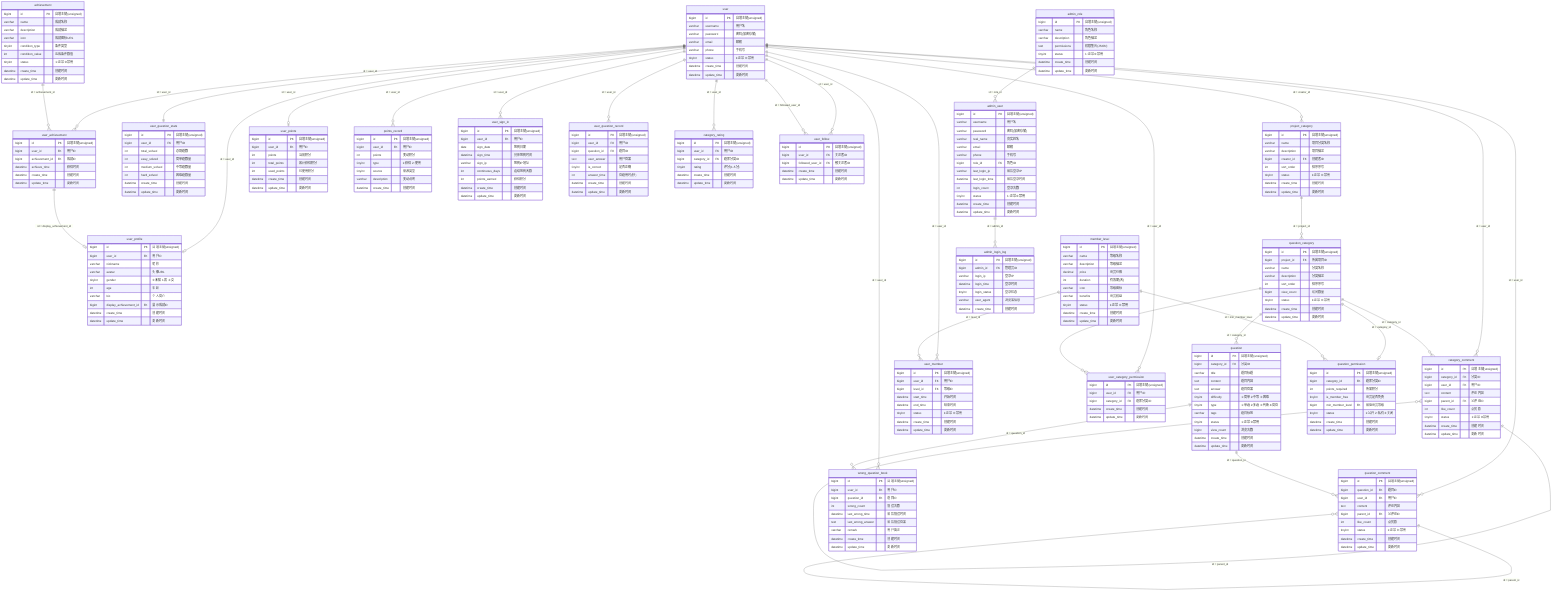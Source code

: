 erDiagram
    %% 用户相关关系
    user ||--o| user_profile : "id = user_id"
    user ||--o{ project_category : "id = creator_id"
    user ||--o{ question_comment : "id = user_id"
    user ||--o{ category_comment : "id = user_id"
    user ||--|| user_question_stats : "id = user_id"
    user ||--o{ user_achievement : "id = user_id"
    user ||--o| user_points : "id = user_id"
    user ||--o{ points_record : "id = user_id"
    user ||--o{ user_member : "id = user_id"
    user ||--o{ user_category_permission : "id = user_id"
    user ||--o{ user_sign_in : "id = user_id"
    user ||--o{ user_question_record : "id = user_id"
    user ||--o{ category_rating : "id = user_id"
    user ||--o{ wrong_question_book : "id = user_id"
    question ||--o{ wrong_question_book : "id = question_id"
    user ||--o{ user_follow : "id = user_id"
    user ||--o{ user_follow : "id = followed_user_id"

    %% 题库相关关系
    project_category ||--o{ question_category : "id = project_id"
    question_category ||--o{ question : "id = category_id"
    question ||--o{ question_comment : "id = question_id"
    question_category ||--o{ category_comment : "id = category_id"
    question_comment ||--o{ question_comment : "id = parent_id"
    category_comment ||--o{ category_comment : "id = parent_id"

    %% 会员和权限相关关系
    member_level ||--o{ user_member : "id = level_id"
    achievement ||--o{ user_achievement : "id = achievement_id"
    user_achievement ||--o| user_profile : "id = display_achievement_id"
    question_category ||--o| question_permission : "id = category_id"
    member_level ||--o{ question_permission : "id = min_member_level"
    question_category ||--o{ user_category_permission : "id = category_id"

    %% 用户基础信息表
    user {
        bigint id PK "自增主键(unsigned)"
        varchar username "用户名"
        varchar password "密码(加密存储)"
        varchar email "邮箱"
        varchar phone "手机号"
        tinyint status "1:正常 0:禁用"
        datetime create_time "创建时间"
        datetime update_time "更新时间"
    }

    %% 用户详细资料表
    user_profile {
        bigint id PK "自增主键(unsigned)"
        bigint user_id FK "用户ID"
        varchar nickname "昵称"
        varchar avatar "头像URL"
        tinyint gender "0:未知 1:男 2:女"
        int age "年龄"
        varchar bio "个人简介"
        bigint display_achievement_id FK "展示成就ID"
        datetime create_time "创建时间"
        datetime update_time "更新时间"
    }

    %% 项目大分类表
    project_category {
        bigint id PK "自增主键(unsigned)"
        varchar name "项目分类名称"
        varchar description "项目描述"
        bigint creator_id FK "创建者ID"
        int sort_order "排序序号"
        tinyint status "1:正常 0:禁用"
        datetime create_time "创建时间"
        datetime update_time "更新时间"
    }

    %% 题库分类表
    question_category {
        bigint id PK "自增主键(unsigned)"
        bigint project_id FK "所属项目ID"
        varchar name "分类名称"
        varchar description "分类描述"
        int sort_order "排序序号"
        bigint view_count "访问数量"
        tinyint status "1:正常 0:禁用"
        datetime create_time "创建时间"
        datetime update_time "更新时间"
    }

    %% 题库内容表
    question {
        bigint id PK "自增主键(unsigned)"
        bigint category_id FK "分类ID"
        varchar title "题目标题"
        text content "题目内容"
        text answer "题目答案"
        tinyint difficulty "1:简单 2:中等 3:困难"
        tinyint type "1:单选 2:多选 3:判断 4:简答"
        varchar tags "题目标签"
        tinyint status "1:正常 0:禁用"
        bigint view_count "浏览次数"
        datetime create_time "创建时间"
        datetime update_time "更新时间"
    }

    %% 题目评论表
    question_comment {
        bigint id PK "自增主键(unsigned)"
        bigint question_id FK "题目ID"
        bigint user_id FK "用户ID"
        text content "评论内容"
        bigint parent_id FK "父评论ID"
        int like_count "点赞数"
        tinyint status "1:正常 0:禁用"
        datetime create_time "创建时间"
        datetime update_time "更新时间"
    }

    %% 题库分类评论表
    category_comment {
        bigint id PK "自增主键(unsigned)"
        bigint category_id FK "分类ID"
        bigint user_id FK "用户ID"
        text content "评论内容"
        bigint parent_id FK "父评论ID"
        int like_count "点赞数"
        tinyint status "1:正常 0:禁用"
        datetime create_time "创建时间"
        datetime update_time "更新时间"
    }

    %% 用户刷题统计表
    user_question_stats {
        bigint id PK "自增主键(unsigned)"
        bigint user_id FK "用户ID"
        int total_solved "总刷题数"
        int easy_solved "简单题数量"
        int medium_solved "中等题数量"
        int hard_solved "困难题数量"
        datetime create_time "创建时间"
        datetime update_time "更新时间"
    }

    %% 成就表
    achievement {
        bigint id PK "自增主键(unsigned)"
        varchar name "成就名称"
        varchar description "成就描述"
        varchar icon "成就图标URL"
        tinyint condition_type "条件类型"
        int condition_value "达成条件数值"
        tinyint status "1:正常 0:禁用"
        datetime create_time "创建时间"
        datetime update_time "更新时间"
    }

    %% 用户成就表
    user_achievement {
        bigint id PK "自增主键(unsigned)"
        bigint user_id FK "用户ID"
        bigint achievement_id FK "成就ID"
        datetime achieve_time "获得时间"
        datetime create_time "创建时间"
        datetime update_time "更新时间"
    }

    %% 会员等级表
    member_level {
        bigint id PK "自增主键(unsigned)"
        varchar name "等级名称"
        varchar description "等级描述"
        decimal price "会员价格"
        int duration "有效期(天)"
        varchar icon "等级图标"
        varchar benefits "会员权益"
        tinyint status "1:正常 0:禁用"
        datetime create_time "创建时间"
        datetime update_time "更新时间"
    }

    %% 用户会员表
    user_member {
        bigint id PK "自增主键(unsigned)"
        bigint user_id FK "用户ID"
        bigint level_id FK "等级ID"
        datetime start_time "开始时间"
        datetime end_time "结束时间"
        tinyint status "1:正常 0:禁用"
        datetime create_time "创建时间"
        datetime update_time "更新时间"
    }

    %% 用户积分表
    user_points {
        bigint id PK "自增主键(unsigned)"
        bigint user_id FK "用户ID"
        int points "当前积分"
        int total_points "累计获得积分"
        int used_points "已使用积分"
        datetime create_time "创建时间"
        datetime update_time "更新时间"
    }

    %% 积分变动记录表
    points_record {
        bigint id PK "自增主键(unsigned)"
        bigint user_id FK "用户ID"
        int points "变动积分"
        tinyint type "1:获得 2:使用"
        tinyint source "来源类型"
        varchar description "变动说明"
        datetime create_time "创建时间"
    }

    %% 题库权限表
    question_permission {
        bigint id PK "自增主键(unsigned)"
        bigint category_id FK "题库分类ID"
        int points_required "所需积分"
        tinyint is_member_free "会员是否免费"
        bigint min_member_level FK "最低会员等级"
        tinyint status "1:公开 2:私有 3:关闭"
        datetime create_time "创建时间"
        datetime update_time "更新时间"
    }

    %% 用户题库权限表
    user_category_permission {
        bigint id PK "自增主键(unsigned)"
        bigint user_id FK "用户ID"
        bigint category_id FK "题库分类ID"
        datetime create_time "创建时间"
        datetime update_time "更新时间"
    }

    %% 签到记录表
    user_sign_in {
        bigint id PK "自增主键(unsigned)"
        bigint user_id FK "用户ID"
        date sign_date "签到日期"
        datetime sign_time "具体签到时间"
        varchar sign_ip "签到IP地址"
        int continuous_days "连续签到天数"
        int points_earned "获得积分"
        datetime create_time "创建时间"
        datetime update_time "更新时间"
    }

    %% 答题记录表
    user_question_record {
        bigint id PK "自增主键(unsigned)"
        bigint user_id FK "用户ID"
        bigint question_id FK "题目ID"
        text user_answer "用户答案"
        tinyint is_correct "是否正确"
        int answer_time "答题用时(秒)"
        datetime create_time "创建时间"
        datetime update_time "更新时间"
    }

    %% 题库评分表
    category_rating {
        bigint id PK "自增主键(unsigned)"
        bigint user_id FK "用户ID"
        bigint category_id FK "题库分类ID"
        tinyint rating "评分(1-5分)"
        datetime create_time "创建时间"
        datetime update_time "更新时间"
    }

    admin_role ||--o{ admin_user : "id = role_id"
    admin_user ||--o{ admin_login_log : "id = admin_id"

    %% 管理员角色表
    admin_role {
        bigint id PK "自增主键(unsigned)"
        varchar name "角色名称"
        varchar description "角色描述"
        text permissions "权限集合(JSON)"
        tinyint status "1:正常 0:禁用"
        datetime create_time "创建时间"
        datetime update_time "更新时间"
    }

    %% 管理员表
    admin_user {
        bigint id PK "自增主键(unsigned)"
        varchar username "用户名"
        varchar password "密码(加密存储)"
        varchar real_name "真实姓名"
        varchar email "邮箱"
        varchar phone "手机号"
        bigint role_id FK "角色ID"
        varchar last_login_ip "最后登录IP"
        datetime last_login_time "最后登录时间"
        int login_count "登录次数"
        tinyint status "1:正常 0:禁用"
        datetime create_time "创建时间"
        datetime update_time "更新时间"
    }

    %% 管理员登录日志表
    admin_login_log {
        bigint id PK "自增主键(unsigned)"
        bigint admin_id FK "管理员ID"
        varchar login_ip "登录IP"
        datetime login_time "登录时间"
        tinyint login_status "登录状态"
        varchar user_agent "浏览器信息"
        datetime create_time "创建时间"
    }

    %% 错题本表
    wrong_question_book {
        bigint id PK "自增主键(unsigned)"
        bigint user_id FK "用户ID"
        bigint question_id FK "题目ID"
        int wrong_count "错误次数"
        datetime last_wrong_time "最后错误时间"
        text last_wrong_answer "最后错误答案"
        varchar remark "用户备注"
        datetime create_time "创建时间"
        datetime update_time "更新时间"
    }

    %% 用户关注表
    user_follow {
        bigint id PK "自增主键(unsigned)"
        bigint user_id FK "关注者ID"
        bigint followed_user_id FK "被关注者ID"
        datetime create_time "创建时间"
        datetime update_time "更新时间"
    }